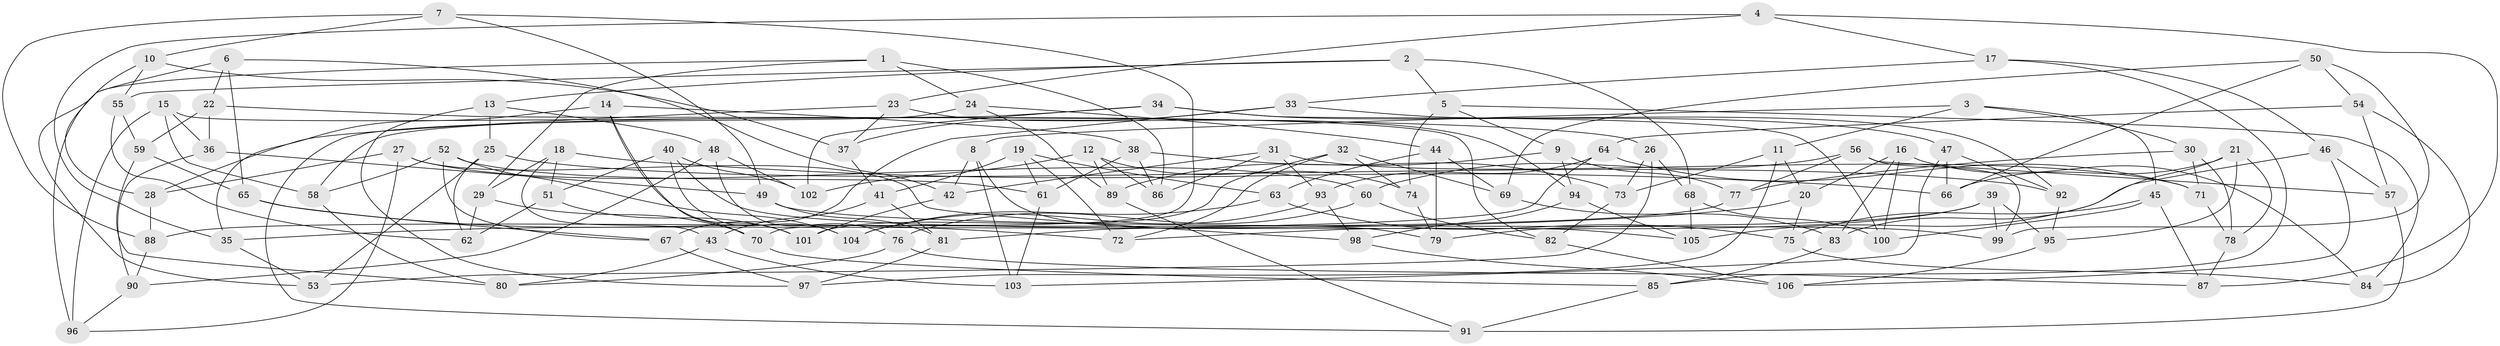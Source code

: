 // coarse degree distribution, {4: 0.6825396825396826, 8: 0.06349206349206349, 5: 0.1111111111111111, 3: 0.047619047619047616, 7: 0.031746031746031744, 10: 0.015873015873015872, 6: 0.031746031746031744, 12: 0.015873015873015872}
// Generated by graph-tools (version 1.1) at 2025/03/03/04/25 22:03:32]
// undirected, 106 vertices, 212 edges
graph export_dot {
graph [start="1"]
  node [color=gray90,style=filled];
  1;
  2;
  3;
  4;
  5;
  6;
  7;
  8;
  9;
  10;
  11;
  12;
  13;
  14;
  15;
  16;
  17;
  18;
  19;
  20;
  21;
  22;
  23;
  24;
  25;
  26;
  27;
  28;
  29;
  30;
  31;
  32;
  33;
  34;
  35;
  36;
  37;
  38;
  39;
  40;
  41;
  42;
  43;
  44;
  45;
  46;
  47;
  48;
  49;
  50;
  51;
  52;
  53;
  54;
  55;
  56;
  57;
  58;
  59;
  60;
  61;
  62;
  63;
  64;
  65;
  66;
  67;
  68;
  69;
  70;
  71;
  72;
  73;
  74;
  75;
  76;
  77;
  78;
  79;
  80;
  81;
  82;
  83;
  84;
  85;
  86;
  87;
  88;
  89;
  90;
  91;
  92;
  93;
  94;
  95;
  96;
  97;
  98;
  99;
  100;
  101;
  102;
  103;
  104;
  105;
  106;
  1 -- 86;
  1 -- 29;
  1 -- 96;
  1 -- 24;
  2 -- 13;
  2 -- 68;
  2 -- 55;
  2 -- 5;
  3 -- 45;
  3 -- 11;
  3 -- 30;
  3 -- 8;
  4 -- 23;
  4 -- 87;
  4 -- 17;
  4 -- 35;
  5 -- 74;
  5 -- 9;
  5 -- 84;
  6 -- 53;
  6 -- 65;
  6 -- 22;
  6 -- 42;
  7 -- 10;
  7 -- 88;
  7 -- 70;
  7 -- 49;
  8 -- 103;
  8 -- 42;
  8 -- 79;
  9 -- 89;
  9 -- 77;
  9 -- 94;
  10 -- 55;
  10 -- 28;
  10 -- 37;
  11 -- 73;
  11 -- 20;
  11 -- 97;
  12 -- 74;
  12 -- 89;
  12 -- 86;
  12 -- 102;
  13 -- 97;
  13 -- 25;
  13 -- 48;
  14 -- 70;
  14 -- 38;
  14 -- 101;
  14 -- 35;
  15 -- 36;
  15 -- 96;
  15 -- 58;
  15 -- 82;
  16 -- 100;
  16 -- 83;
  16 -- 20;
  16 -- 84;
  17 -- 33;
  17 -- 46;
  17 -- 85;
  18 -- 66;
  18 -- 43;
  18 -- 29;
  18 -- 51;
  19 -- 63;
  19 -- 61;
  19 -- 72;
  19 -- 41;
  20 -- 75;
  20 -- 35;
  21 -- 83;
  21 -- 95;
  21 -- 66;
  21 -- 78;
  22 -- 59;
  22 -- 26;
  22 -- 36;
  23 -- 37;
  23 -- 28;
  23 -- 94;
  24 -- 91;
  24 -- 89;
  24 -- 44;
  25 -- 92;
  25 -- 53;
  25 -- 62;
  26 -- 68;
  26 -- 53;
  26 -- 73;
  27 -- 96;
  27 -- 98;
  27 -- 60;
  27 -- 28;
  28 -- 88;
  29 -- 70;
  29 -- 62;
  30 -- 78;
  30 -- 71;
  30 -- 77;
  31 -- 86;
  31 -- 71;
  31 -- 93;
  31 -- 42;
  32 -- 101;
  32 -- 72;
  32 -- 69;
  32 -- 74;
  33 -- 92;
  33 -- 37;
  33 -- 67;
  34 -- 58;
  34 -- 102;
  34 -- 47;
  34 -- 100;
  35 -- 53;
  36 -- 90;
  36 -- 49;
  37 -- 41;
  38 -- 86;
  38 -- 61;
  38 -- 73;
  39 -- 79;
  39 -- 72;
  39 -- 99;
  39 -- 95;
  40 -- 105;
  40 -- 102;
  40 -- 104;
  40 -- 51;
  41 -- 81;
  41 -- 43;
  42 -- 101;
  43 -- 103;
  43 -- 80;
  44 -- 63;
  44 -- 69;
  44 -- 79;
  45 -- 87;
  45 -- 75;
  45 -- 100;
  46 -- 105;
  46 -- 57;
  46 -- 106;
  47 -- 66;
  47 -- 92;
  47 -- 103;
  48 -- 90;
  48 -- 102;
  48 -- 76;
  49 -- 99;
  49 -- 81;
  50 -- 69;
  50 -- 99;
  50 -- 66;
  50 -- 54;
  51 -- 62;
  51 -- 101;
  52 -- 104;
  52 -- 58;
  52 -- 67;
  52 -- 61;
  54 -- 57;
  54 -- 64;
  54 -- 84;
  55 -- 59;
  55 -- 62;
  56 -- 99;
  56 -- 57;
  56 -- 60;
  56 -- 77;
  57 -- 91;
  58 -- 80;
  59 -- 80;
  59 -- 65;
  60 -- 76;
  60 -- 82;
  61 -- 103;
  63 -- 104;
  63 -- 75;
  64 -- 71;
  64 -- 93;
  64 -- 81;
  65 -- 67;
  65 -- 72;
  67 -- 97;
  68 -- 100;
  68 -- 105;
  69 -- 83;
  70 -- 85;
  71 -- 78;
  73 -- 82;
  74 -- 79;
  75 -- 84;
  76 -- 80;
  76 -- 87;
  77 -- 88;
  78 -- 87;
  81 -- 97;
  82 -- 106;
  83 -- 85;
  85 -- 91;
  88 -- 90;
  89 -- 91;
  90 -- 96;
  92 -- 95;
  93 -- 98;
  93 -- 104;
  94 -- 105;
  94 -- 98;
  95 -- 106;
  98 -- 106;
}
